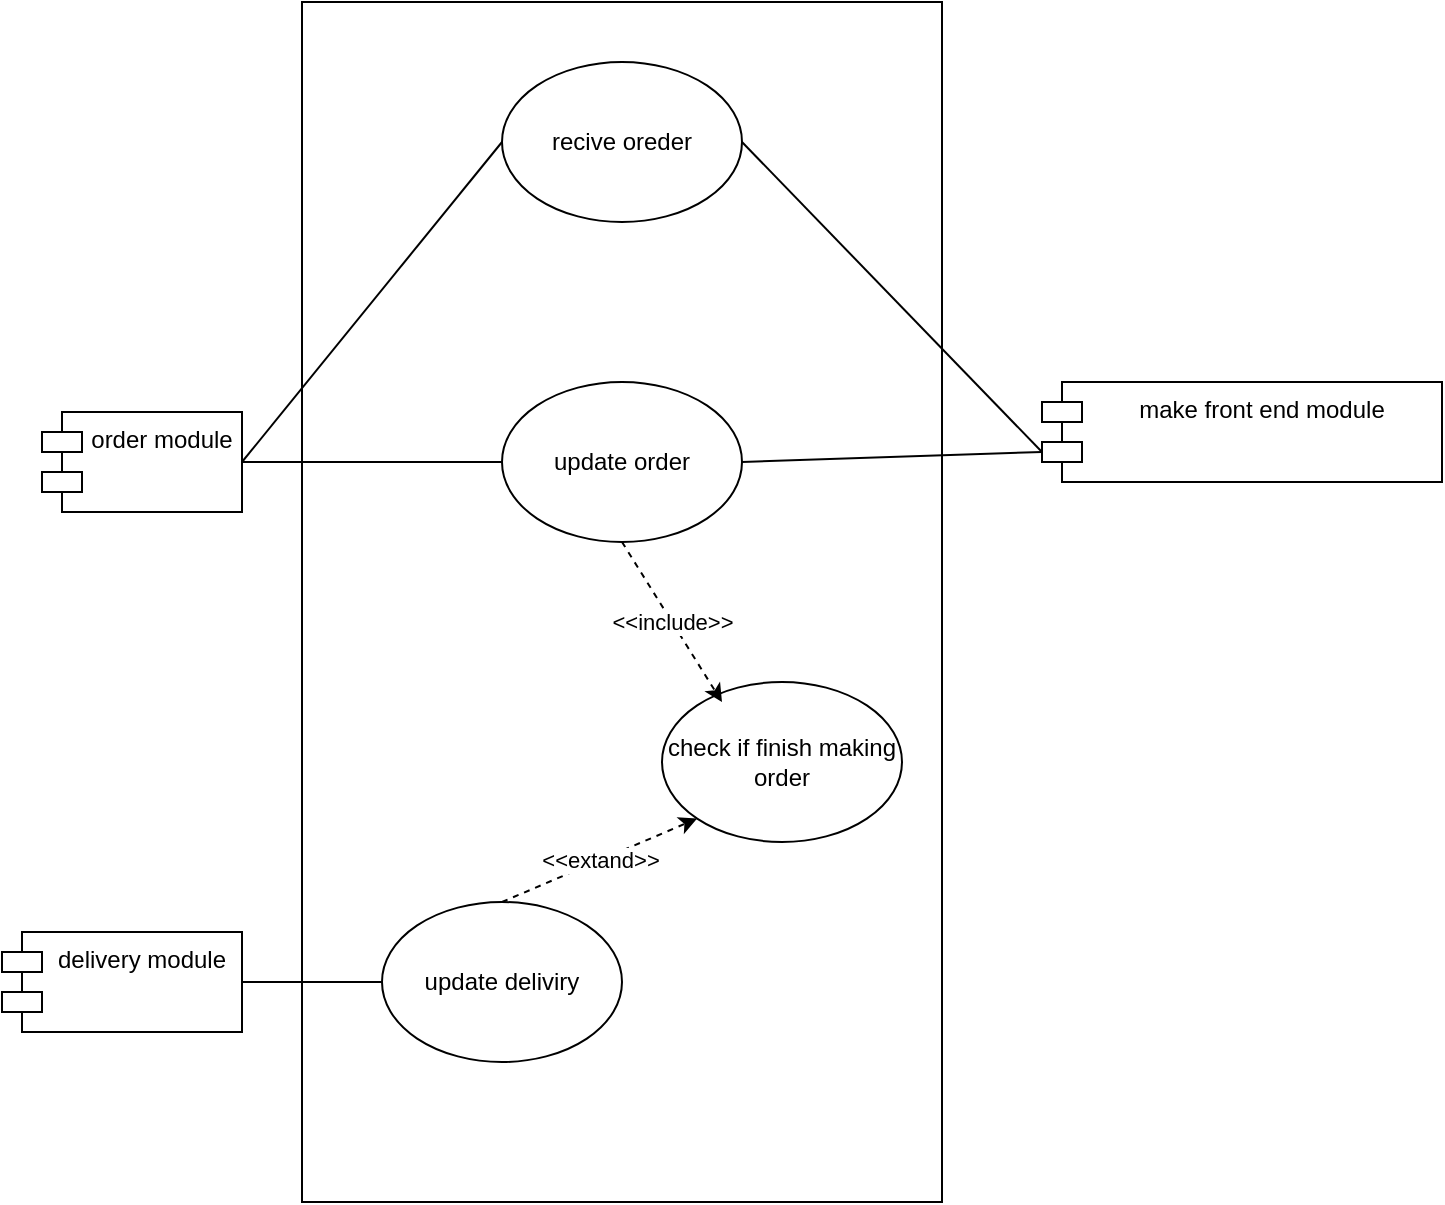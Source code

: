 <mxfile version="13.7.9" type="device"><diagram id="HhnV4yUG0SSwLwwvwD6a" name="Page-1"><mxGraphModel dx="981" dy="567" grid="1" gridSize="10" guides="1" tooltips="1" connect="1" arrows="1" fold="1" page="1" pageScale="1" pageWidth="850" pageHeight="1100" math="0" shadow="0"><root><mxCell id="0"/><mxCell id="1" parent="0"/><mxCell id="iUA6ylViZ4ZQI1yuc5IM-1" value="" style="rounded=0;whiteSpace=wrap;html=1;" vertex="1" parent="1"><mxGeometry x="160" y="120" width="320" height="600" as="geometry"/></mxCell><mxCell id="iUA6ylViZ4ZQI1yuc5IM-2" value="recive oreder" style="ellipse;whiteSpace=wrap;html=1;" vertex="1" parent="1"><mxGeometry x="260" y="150" width="120" height="80" as="geometry"/></mxCell><mxCell id="iUA6ylViZ4ZQI1yuc5IM-3" value="update order" style="ellipse;whiteSpace=wrap;html=1;" vertex="1" parent="1"><mxGeometry x="260" y="310" width="120" height="80" as="geometry"/></mxCell><mxCell id="iUA6ylViZ4ZQI1yuc5IM-4" value="update deliviry" style="ellipse;whiteSpace=wrap;html=1;" vertex="1" parent="1"><mxGeometry x="200" y="570" width="120" height="80" as="geometry"/></mxCell><mxCell id="iUA6ylViZ4ZQI1yuc5IM-5" value="order module" style="shape=module;align=left;spacingLeft=20;align=center;verticalAlign=top;" vertex="1" parent="1"><mxGeometry x="30" y="325" width="100" height="50" as="geometry"/></mxCell><mxCell id="iUA6ylViZ4ZQI1yuc5IM-6" value="" style="endArrow=none;html=1;exitX=1;exitY=0.5;exitDx=0;exitDy=0;entryX=0;entryY=0.5;entryDx=0;entryDy=0;" edge="1" parent="1" source="iUA6ylViZ4ZQI1yuc5IM-5" target="iUA6ylViZ4ZQI1yuc5IM-3"><mxGeometry width="50" height="50" relative="1" as="geometry"><mxPoint x="400" y="490" as="sourcePoint"/><mxPoint x="450" y="440" as="targetPoint"/></mxGeometry></mxCell><mxCell id="iUA6ylViZ4ZQI1yuc5IM-7" value="" style="endArrow=none;html=1;exitX=1;exitY=0.5;exitDx=0;exitDy=0;entryX=0;entryY=0.5;entryDx=0;entryDy=0;" edge="1" parent="1" source="iUA6ylViZ4ZQI1yuc5IM-5" target="iUA6ylViZ4ZQI1yuc5IM-2"><mxGeometry width="50" height="50" relative="1" as="geometry"><mxPoint x="140" y="360" as="sourcePoint"/><mxPoint x="240" y="360" as="targetPoint"/></mxGeometry></mxCell><mxCell id="iUA6ylViZ4ZQI1yuc5IM-8" value="delivery module" style="shape=module;align=left;spacingLeft=20;align=center;verticalAlign=top;" vertex="1" parent="1"><mxGeometry x="10" y="585" width="120" height="50" as="geometry"/></mxCell><mxCell id="iUA6ylViZ4ZQI1yuc5IM-9" value="" style="endArrow=none;html=1;exitX=1;exitY=0.5;exitDx=0;exitDy=0;entryX=0;entryY=0.5;entryDx=0;entryDy=0;" edge="1" parent="1" source="iUA6ylViZ4ZQI1yuc5IM-8" target="iUA6ylViZ4ZQI1yuc5IM-4"><mxGeometry width="50" height="50" relative="1" as="geometry"><mxPoint x="140" y="360" as="sourcePoint"/><mxPoint x="240" y="360" as="targetPoint"/></mxGeometry></mxCell><mxCell id="iUA6ylViZ4ZQI1yuc5IM-10" value="make front end module" style="shape=module;align=left;spacingLeft=20;align=center;verticalAlign=top;" vertex="1" parent="1"><mxGeometry x="530" y="310" width="200" height="50" as="geometry"/></mxCell><mxCell id="iUA6ylViZ4ZQI1yuc5IM-11" value="" style="endArrow=none;html=1;exitX=1;exitY=0.5;exitDx=0;exitDy=0;entryX=0;entryY=0;entryDx=0;entryDy=35;entryPerimeter=0;" edge="1" parent="1" source="iUA6ylViZ4ZQI1yuc5IM-2" target="iUA6ylViZ4ZQI1yuc5IM-10"><mxGeometry width="50" height="50" relative="1" as="geometry"><mxPoint x="400" y="390" as="sourcePoint"/><mxPoint x="450" y="340" as="targetPoint"/></mxGeometry></mxCell><mxCell id="iUA6ylViZ4ZQI1yuc5IM-12" value="" style="endArrow=none;html=1;exitX=1;exitY=0.5;exitDx=0;exitDy=0;entryX=0;entryY=0;entryDx=0;entryDy=35;entryPerimeter=0;" edge="1" parent="1" source="iUA6ylViZ4ZQI1yuc5IM-3" target="iUA6ylViZ4ZQI1yuc5IM-10"><mxGeometry width="50" height="50" relative="1" as="geometry"><mxPoint x="360" y="250" as="sourcePoint"/><mxPoint x="450" y="90" as="targetPoint"/></mxGeometry></mxCell><mxCell id="iUA6ylViZ4ZQI1yuc5IM-14" value="&amp;lt;&amp;lt;extand&amp;gt;&amp;gt;" style="endArrow=classic;html=1;exitX=0.5;exitY=0;exitDx=0;exitDy=0;entryX=0;entryY=1;entryDx=0;entryDy=0;startArrow=none;startFill=0;endFill=1;dashed=1;" edge="1" parent="1" source="iUA6ylViZ4ZQI1yuc5IM-4" target="iUA6ylViZ4ZQI1yuc5IM-15"><mxGeometry width="50" height="50" relative="1" as="geometry"><mxPoint x="400" y="440" as="sourcePoint"/><mxPoint x="450" y="390" as="targetPoint"/></mxGeometry></mxCell><mxCell id="iUA6ylViZ4ZQI1yuc5IM-15" value="check if finish making&lt;br&gt;order" style="ellipse;whiteSpace=wrap;html=1;" vertex="1" parent="1"><mxGeometry x="340" y="460" width="120" height="80" as="geometry"/></mxCell><mxCell id="iUA6ylViZ4ZQI1yuc5IM-16" value="&amp;lt;&amp;lt;include&amp;gt;&amp;gt;" style="endArrow=classic;html=1;dashed=1;exitX=0.5;exitY=1;exitDx=0;exitDy=0;entryX=0.25;entryY=0.125;entryDx=0;entryDy=0;entryPerimeter=0;" edge="1" parent="1" source="iUA6ylViZ4ZQI1yuc5IM-3" target="iUA6ylViZ4ZQI1yuc5IM-15"><mxGeometry width="50" height="50" relative="1" as="geometry"><mxPoint x="310" y="540" as="sourcePoint"/><mxPoint x="360" y="490" as="targetPoint"/></mxGeometry></mxCell></root></mxGraphModel></diagram></mxfile>